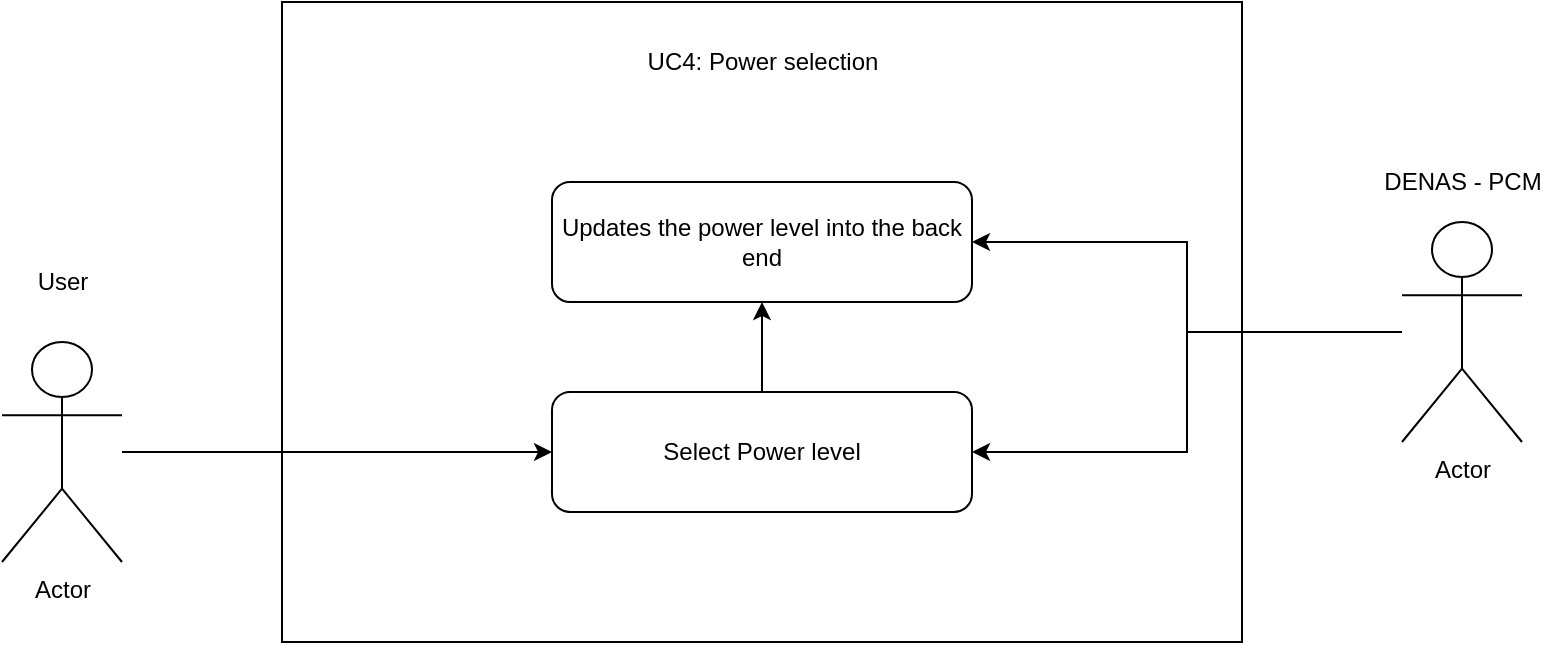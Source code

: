 <mxfile version="14.5.7" type="google"><diagram id="gTJ1UkZ9lNINLg4r3-F9" name="Page-1"><mxGraphModel dx="585" dy="780" grid="1" gridSize="10" guides="1" tooltips="1" connect="1" arrows="1" fold="1" page="1" pageScale="1" pageWidth="850" pageHeight="1100" math="0" shadow="0"><root><mxCell id="0"/><mxCell id="1" parent="0"/><mxCell id="rHsgGUg_xE8wfKzDW1KH-1" value="" style="rounded=0;whiteSpace=wrap;html=1;" vertex="1" parent="1"><mxGeometry x="160" y="240" width="480" height="320" as="geometry"/></mxCell><mxCell id="rHsgGUg_xE8wfKzDW1KH-3" style="edgeStyle=orthogonalEdgeStyle;rounded=0;orthogonalLoop=1;jettySize=auto;html=1;entryX=0;entryY=0.5;entryDx=0;entryDy=0;" edge="1" parent="1" source="rHsgGUg_xE8wfKzDW1KH-5" target="rHsgGUg_xE8wfKzDW1KH-17"><mxGeometry relative="1" as="geometry"/></mxCell><mxCell id="rHsgGUg_xE8wfKzDW1KH-5" value="Actor" style="shape=umlActor;verticalLabelPosition=bottom;verticalAlign=top;html=1;outlineConnect=0;" vertex="1" parent="1"><mxGeometry x="20" y="410" width="60" height="110" as="geometry"/></mxCell><mxCell id="rHsgGUg_xE8wfKzDW1KH-6" value="User" style="text;html=1;align=center;verticalAlign=middle;resizable=0;points=[];autosize=1;" vertex="1" parent="1"><mxGeometry x="30" y="370" width="40" height="20" as="geometry"/></mxCell><mxCell id="rHsgGUg_xE8wfKzDW1KH-7" value="UC4: Power selection" style="text;html=1;strokeColor=none;fillColor=none;align=center;verticalAlign=middle;whiteSpace=wrap;rounded=0;" vertex="1" parent="1"><mxGeometry x="257.5" y="260" width="285" height="20" as="geometry"/></mxCell><mxCell id="rHsgGUg_xE8wfKzDW1KH-10" style="edgeStyle=orthogonalEdgeStyle;rounded=0;orthogonalLoop=1;jettySize=auto;html=1;entryX=1;entryY=0.5;entryDx=0;entryDy=0;" edge="1" parent="1" source="rHsgGUg_xE8wfKzDW1KH-13" target="rHsgGUg_xE8wfKzDW1KH-16"><mxGeometry relative="1" as="geometry"/></mxCell><mxCell id="rHsgGUg_xE8wfKzDW1KH-11" style="edgeStyle=orthogonalEdgeStyle;rounded=0;orthogonalLoop=1;jettySize=auto;html=1;entryX=1;entryY=0.5;entryDx=0;entryDy=0;" edge="1" parent="1" source="rHsgGUg_xE8wfKzDW1KH-13" target="rHsgGUg_xE8wfKzDW1KH-17"><mxGeometry relative="1" as="geometry"/></mxCell><mxCell id="rHsgGUg_xE8wfKzDW1KH-13" value="Actor" style="shape=umlActor;verticalLabelPosition=bottom;verticalAlign=top;html=1;outlineConnect=0;" vertex="1" parent="1"><mxGeometry x="720" y="350" width="60" height="110" as="geometry"/></mxCell><mxCell id="rHsgGUg_xE8wfKzDW1KH-14" value="DENAS - PCM" style="text;html=1;align=center;verticalAlign=middle;resizable=0;points=[];autosize=1;" vertex="1" parent="1"><mxGeometry x="705" y="320" width="90" height="20" as="geometry"/></mxCell><mxCell id="rHsgGUg_xE8wfKzDW1KH-16" value="Updates the power level into the back end" style="rounded=1;whiteSpace=wrap;html=1;" vertex="1" parent="1"><mxGeometry x="295" y="330" width="210" height="60" as="geometry"/></mxCell><mxCell id="rHsgGUg_xE8wfKzDW1KH-20" style="edgeStyle=orthogonalEdgeStyle;rounded=0;orthogonalLoop=1;jettySize=auto;html=1;" edge="1" parent="1" source="rHsgGUg_xE8wfKzDW1KH-17" target="rHsgGUg_xE8wfKzDW1KH-16"><mxGeometry relative="1" as="geometry"/></mxCell><mxCell id="rHsgGUg_xE8wfKzDW1KH-17" value="Select Power level" style="rounded=1;whiteSpace=wrap;html=1;" vertex="1" parent="1"><mxGeometry x="295" y="435" width="210" height="60" as="geometry"/></mxCell></root></mxGraphModel></diagram></mxfile>